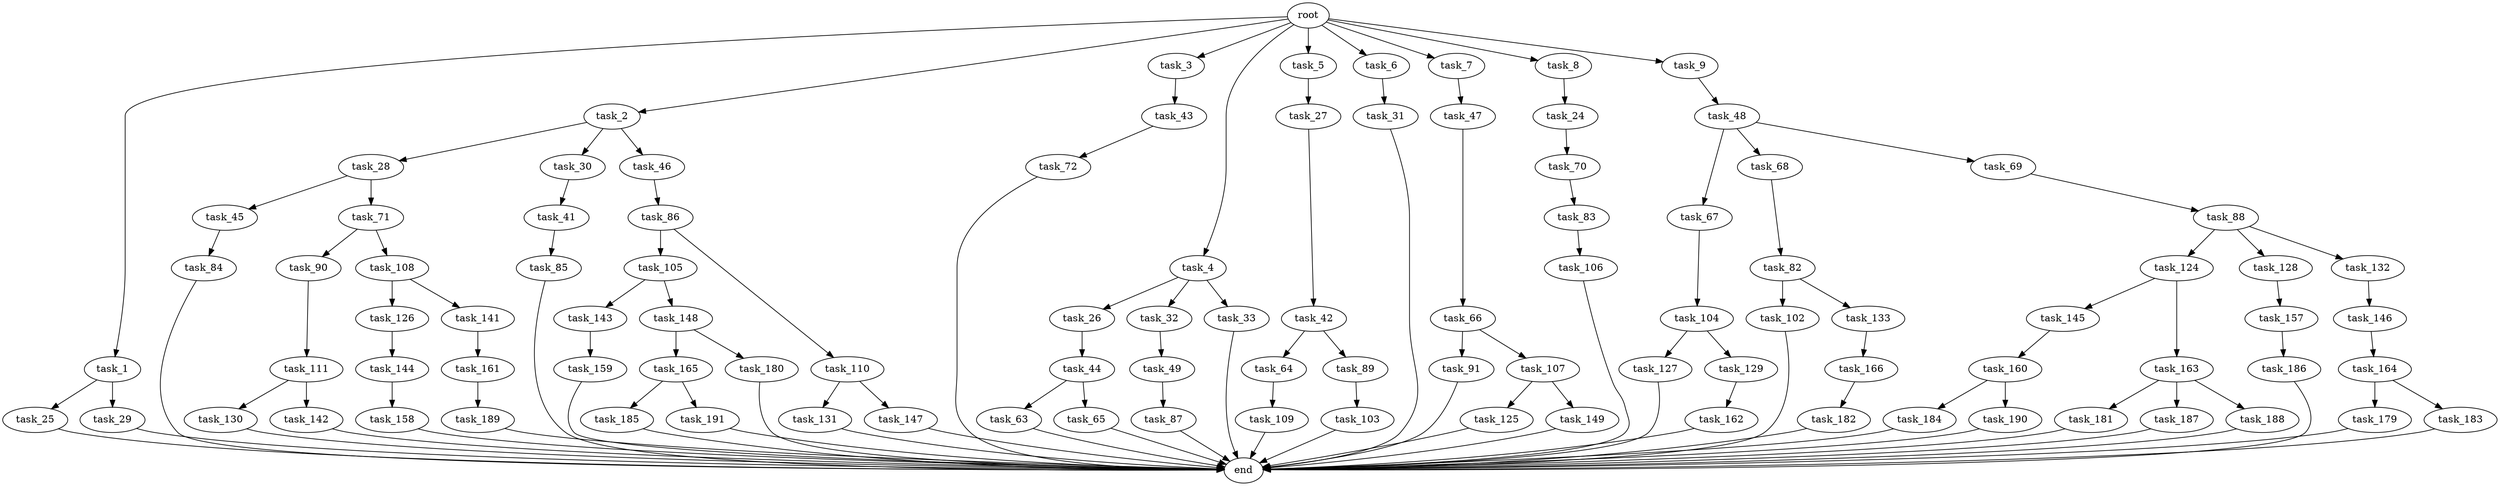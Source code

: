 digraph G {
  root [size="0.000000"];
  task_1 [size="2.048000"];
  task_2 [size="2.048000"];
  task_3 [size="2.048000"];
  task_4 [size="2.048000"];
  task_5 [size="2.048000"];
  task_6 [size="2.048000"];
  task_7 [size="2.048000"];
  task_8 [size="2.048000"];
  task_9 [size="2.048000"];
  task_24 [size="1717986918.400000"];
  task_25 [size="1717986918.400000"];
  task_26 [size="1717986918.400000"];
  task_27 [size="841813590.016000"];
  task_28 [size="154618822.656000"];
  task_29 [size="1717986918.400000"];
  task_30 [size="154618822.656000"];
  task_31 [size="154618822.656000"];
  task_32 [size="1717986918.400000"];
  task_33 [size="1717986918.400000"];
  task_41 [size="1099511627.776000"];
  task_42 [size="1099511627.776000"];
  task_43 [size="429496729.600000"];
  task_44 [size="618475290.624000"];
  task_45 [size="274877906.944000"];
  task_46 [size="154618822.656000"];
  task_47 [size="841813590.016000"];
  task_48 [size="274877906.944000"];
  task_49 [size="1391569403.904000"];
  task_63 [size="1717986918.400000"];
  task_64 [size="618475290.624000"];
  task_65 [size="1717986918.400000"];
  task_66 [size="68719476.736000"];
  task_67 [size="154618822.656000"];
  task_68 [size="154618822.656000"];
  task_69 [size="154618822.656000"];
  task_70 [size="1099511627.776000"];
  task_71 [size="274877906.944000"];
  task_72 [size="1099511627.776000"];
  task_82 [size="1391569403.904000"];
  task_83 [size="1099511627.776000"];
  task_84 [size="429496729.600000"];
  task_85 [size="1391569403.904000"];
  task_86 [size="841813590.016000"];
  task_87 [size="154618822.656000"];
  task_88 [size="429496729.600000"];
  task_89 [size="618475290.624000"];
  task_90 [size="1717986918.400000"];
  task_91 [size="618475290.624000"];
  task_102 [size="1717986918.400000"];
  task_103 [size="429496729.600000"];
  task_104 [size="841813590.016000"];
  task_105 [size="1717986918.400000"];
  task_106 [size="274877906.944000"];
  task_107 [size="618475290.624000"];
  task_108 [size="1717986918.400000"];
  task_109 [size="154618822.656000"];
  task_110 [size="1717986918.400000"];
  task_111 [size="68719476.736000"];
  task_124 [size="274877906.944000"];
  task_125 [size="1099511627.776000"];
  task_126 [size="1717986918.400000"];
  task_127 [size="154618822.656000"];
  task_128 [size="274877906.944000"];
  task_129 [size="154618822.656000"];
  task_130 [size="68719476.736000"];
  task_131 [size="618475290.624000"];
  task_132 [size="274877906.944000"];
  task_133 [size="1717986918.400000"];
  task_141 [size="1717986918.400000"];
  task_142 [size="68719476.736000"];
  task_143 [size="1717986918.400000"];
  task_144 [size="154618822.656000"];
  task_145 [size="1099511627.776000"];
  task_146 [size="618475290.624000"];
  task_147 [size="618475290.624000"];
  task_148 [size="1717986918.400000"];
  task_149 [size="1099511627.776000"];
  task_157 [size="68719476.736000"];
  task_158 [size="618475290.624000"];
  task_159 [size="154618822.656000"];
  task_160 [size="1717986918.400000"];
  task_161 [size="1391569403.904000"];
  task_162 [size="154618822.656000"];
  task_163 [size="1099511627.776000"];
  task_164 [size="154618822.656000"];
  task_165 [size="274877906.944000"];
  task_166 [size="429496729.600000"];
  task_179 [size="1717986918.400000"];
  task_180 [size="274877906.944000"];
  task_181 [size="68719476.736000"];
  task_182 [size="274877906.944000"];
  task_183 [size="1717986918.400000"];
  task_184 [size="68719476.736000"];
  task_185 [size="154618822.656000"];
  task_186 [size="1391569403.904000"];
  task_187 [size="68719476.736000"];
  task_188 [size="68719476.736000"];
  task_189 [size="618475290.624000"];
  task_190 [size="68719476.736000"];
  task_191 [size="154618822.656000"];
  end [size="0.000000"];

  root -> task_1 [size="1.000000"];
  root -> task_2 [size="1.000000"];
  root -> task_3 [size="1.000000"];
  root -> task_4 [size="1.000000"];
  root -> task_5 [size="1.000000"];
  root -> task_6 [size="1.000000"];
  root -> task_7 [size="1.000000"];
  root -> task_8 [size="1.000000"];
  root -> task_9 [size="1.000000"];
  task_1 -> task_25 [size="838860800.000000"];
  task_1 -> task_29 [size="838860800.000000"];
  task_2 -> task_28 [size="75497472.000000"];
  task_2 -> task_30 [size="75497472.000000"];
  task_2 -> task_46 [size="75497472.000000"];
  task_3 -> task_43 [size="209715200.000000"];
  task_4 -> task_26 [size="838860800.000000"];
  task_4 -> task_32 [size="838860800.000000"];
  task_4 -> task_33 [size="838860800.000000"];
  task_5 -> task_27 [size="411041792.000000"];
  task_6 -> task_31 [size="75497472.000000"];
  task_7 -> task_47 [size="411041792.000000"];
  task_8 -> task_24 [size="838860800.000000"];
  task_9 -> task_48 [size="134217728.000000"];
  task_24 -> task_70 [size="536870912.000000"];
  task_25 -> end [size="1.000000"];
  task_26 -> task_44 [size="301989888.000000"];
  task_27 -> task_42 [size="536870912.000000"];
  task_28 -> task_45 [size="134217728.000000"];
  task_28 -> task_71 [size="134217728.000000"];
  task_29 -> end [size="1.000000"];
  task_30 -> task_41 [size="536870912.000000"];
  task_31 -> end [size="1.000000"];
  task_32 -> task_49 [size="679477248.000000"];
  task_33 -> end [size="1.000000"];
  task_41 -> task_85 [size="679477248.000000"];
  task_42 -> task_64 [size="301989888.000000"];
  task_42 -> task_89 [size="301989888.000000"];
  task_43 -> task_72 [size="536870912.000000"];
  task_44 -> task_63 [size="838860800.000000"];
  task_44 -> task_65 [size="838860800.000000"];
  task_45 -> task_84 [size="209715200.000000"];
  task_46 -> task_86 [size="411041792.000000"];
  task_47 -> task_66 [size="33554432.000000"];
  task_48 -> task_67 [size="75497472.000000"];
  task_48 -> task_68 [size="75497472.000000"];
  task_48 -> task_69 [size="75497472.000000"];
  task_49 -> task_87 [size="75497472.000000"];
  task_63 -> end [size="1.000000"];
  task_64 -> task_109 [size="75497472.000000"];
  task_65 -> end [size="1.000000"];
  task_66 -> task_91 [size="301989888.000000"];
  task_66 -> task_107 [size="301989888.000000"];
  task_67 -> task_104 [size="411041792.000000"];
  task_68 -> task_82 [size="679477248.000000"];
  task_69 -> task_88 [size="209715200.000000"];
  task_70 -> task_83 [size="536870912.000000"];
  task_71 -> task_90 [size="838860800.000000"];
  task_71 -> task_108 [size="838860800.000000"];
  task_72 -> end [size="1.000000"];
  task_82 -> task_102 [size="838860800.000000"];
  task_82 -> task_133 [size="838860800.000000"];
  task_83 -> task_106 [size="134217728.000000"];
  task_84 -> end [size="1.000000"];
  task_85 -> end [size="1.000000"];
  task_86 -> task_105 [size="838860800.000000"];
  task_86 -> task_110 [size="838860800.000000"];
  task_87 -> end [size="1.000000"];
  task_88 -> task_124 [size="134217728.000000"];
  task_88 -> task_128 [size="134217728.000000"];
  task_88 -> task_132 [size="134217728.000000"];
  task_89 -> task_103 [size="209715200.000000"];
  task_90 -> task_111 [size="33554432.000000"];
  task_91 -> end [size="1.000000"];
  task_102 -> end [size="1.000000"];
  task_103 -> end [size="1.000000"];
  task_104 -> task_127 [size="75497472.000000"];
  task_104 -> task_129 [size="75497472.000000"];
  task_105 -> task_143 [size="838860800.000000"];
  task_105 -> task_148 [size="838860800.000000"];
  task_106 -> end [size="1.000000"];
  task_107 -> task_125 [size="536870912.000000"];
  task_107 -> task_149 [size="536870912.000000"];
  task_108 -> task_126 [size="838860800.000000"];
  task_108 -> task_141 [size="838860800.000000"];
  task_109 -> end [size="1.000000"];
  task_110 -> task_131 [size="301989888.000000"];
  task_110 -> task_147 [size="301989888.000000"];
  task_111 -> task_130 [size="33554432.000000"];
  task_111 -> task_142 [size="33554432.000000"];
  task_124 -> task_145 [size="536870912.000000"];
  task_124 -> task_163 [size="536870912.000000"];
  task_125 -> end [size="1.000000"];
  task_126 -> task_144 [size="75497472.000000"];
  task_127 -> end [size="1.000000"];
  task_128 -> task_157 [size="33554432.000000"];
  task_129 -> task_162 [size="75497472.000000"];
  task_130 -> end [size="1.000000"];
  task_131 -> end [size="1.000000"];
  task_132 -> task_146 [size="301989888.000000"];
  task_133 -> task_166 [size="209715200.000000"];
  task_141 -> task_161 [size="679477248.000000"];
  task_142 -> end [size="1.000000"];
  task_143 -> task_159 [size="75497472.000000"];
  task_144 -> task_158 [size="301989888.000000"];
  task_145 -> task_160 [size="838860800.000000"];
  task_146 -> task_164 [size="75497472.000000"];
  task_147 -> end [size="1.000000"];
  task_148 -> task_165 [size="134217728.000000"];
  task_148 -> task_180 [size="134217728.000000"];
  task_149 -> end [size="1.000000"];
  task_157 -> task_186 [size="679477248.000000"];
  task_158 -> end [size="1.000000"];
  task_159 -> end [size="1.000000"];
  task_160 -> task_184 [size="33554432.000000"];
  task_160 -> task_190 [size="33554432.000000"];
  task_161 -> task_189 [size="301989888.000000"];
  task_162 -> end [size="1.000000"];
  task_163 -> task_181 [size="33554432.000000"];
  task_163 -> task_187 [size="33554432.000000"];
  task_163 -> task_188 [size="33554432.000000"];
  task_164 -> task_179 [size="838860800.000000"];
  task_164 -> task_183 [size="838860800.000000"];
  task_165 -> task_185 [size="75497472.000000"];
  task_165 -> task_191 [size="75497472.000000"];
  task_166 -> task_182 [size="134217728.000000"];
  task_179 -> end [size="1.000000"];
  task_180 -> end [size="1.000000"];
  task_181 -> end [size="1.000000"];
  task_182 -> end [size="1.000000"];
  task_183 -> end [size="1.000000"];
  task_184 -> end [size="1.000000"];
  task_185 -> end [size="1.000000"];
  task_186 -> end [size="1.000000"];
  task_187 -> end [size="1.000000"];
  task_188 -> end [size="1.000000"];
  task_189 -> end [size="1.000000"];
  task_190 -> end [size="1.000000"];
  task_191 -> end [size="1.000000"];
}
